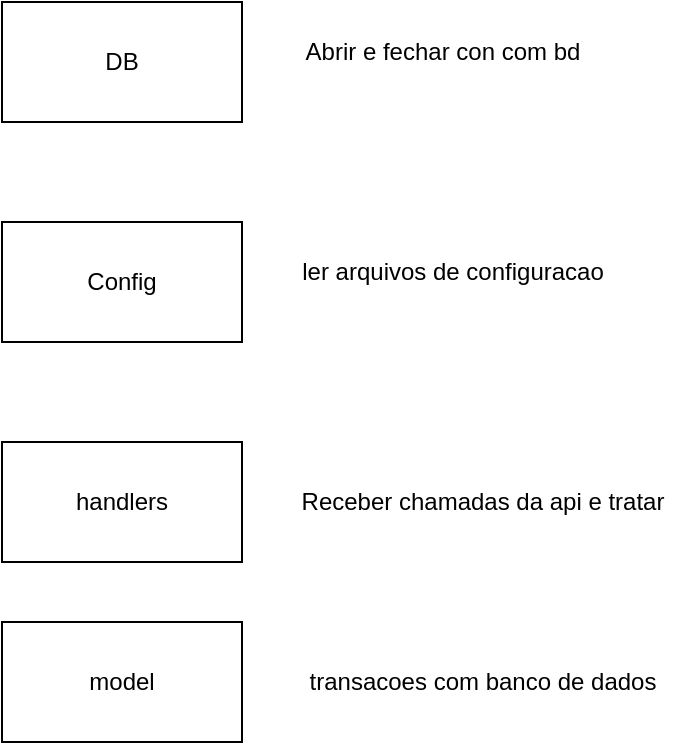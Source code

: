 <mxfile>
    <diagram id="iZQnRsDqYFEXj52itweo" name="Page-1">
        <mxGraphModel dx="1890" dy="800" grid="1" gridSize="10" guides="1" tooltips="1" connect="1" arrows="1" fold="1" page="1" pageScale="1" pageWidth="827" pageHeight="1169" math="0" shadow="0">
            <root>
                <mxCell id="0"/>
                <mxCell id="1" parent="0"/>
                <mxCell id="2" value="DB" style="rounded=0;whiteSpace=wrap;html=1;" vertex="1" parent="1">
                    <mxGeometry x="-640" y="210" width="120" height="60" as="geometry"/>
                </mxCell>
                <mxCell id="3" value="Abrir e fechar con com bd&lt;br&gt;" style="text;html=1;align=center;verticalAlign=middle;resizable=0;points=[];autosize=1;strokeColor=none;fillColor=none;" vertex="1" parent="1">
                    <mxGeometry x="-500" y="220" width="160" height="30" as="geometry"/>
                </mxCell>
                <mxCell id="4" value="Config" style="rounded=0;whiteSpace=wrap;html=1;" vertex="1" parent="1">
                    <mxGeometry x="-640" y="320" width="120" height="60" as="geometry"/>
                </mxCell>
                <mxCell id="5" value="ler arquivos de configuracao" style="text;html=1;align=center;verticalAlign=middle;resizable=0;points=[];autosize=1;strokeColor=none;fillColor=none;" vertex="1" parent="1">
                    <mxGeometry x="-500" y="330" width="170" height="30" as="geometry"/>
                </mxCell>
                <mxCell id="6" value="handlers" style="rounded=0;whiteSpace=wrap;html=1;" vertex="1" parent="1">
                    <mxGeometry x="-640" y="430" width="120" height="60" as="geometry"/>
                </mxCell>
                <mxCell id="7" value="Receber chamadas da api e tratar" style="text;html=1;align=center;verticalAlign=middle;resizable=0;points=[];autosize=1;strokeColor=none;fillColor=none;" vertex="1" parent="1">
                    <mxGeometry x="-500" y="445" width="200" height="30" as="geometry"/>
                </mxCell>
                <mxCell id="8" value="model" style="rounded=0;whiteSpace=wrap;html=1;" vertex="1" parent="1">
                    <mxGeometry x="-640" y="520" width="120" height="60" as="geometry"/>
                </mxCell>
                <mxCell id="9" value="transacoes com banco de dados" style="text;html=1;align=center;verticalAlign=middle;resizable=0;points=[];autosize=1;strokeColor=none;fillColor=none;" vertex="1" parent="1">
                    <mxGeometry x="-500" y="535" width="200" height="30" as="geometry"/>
                </mxCell>
            </root>
        </mxGraphModel>
    </diagram>
</mxfile>